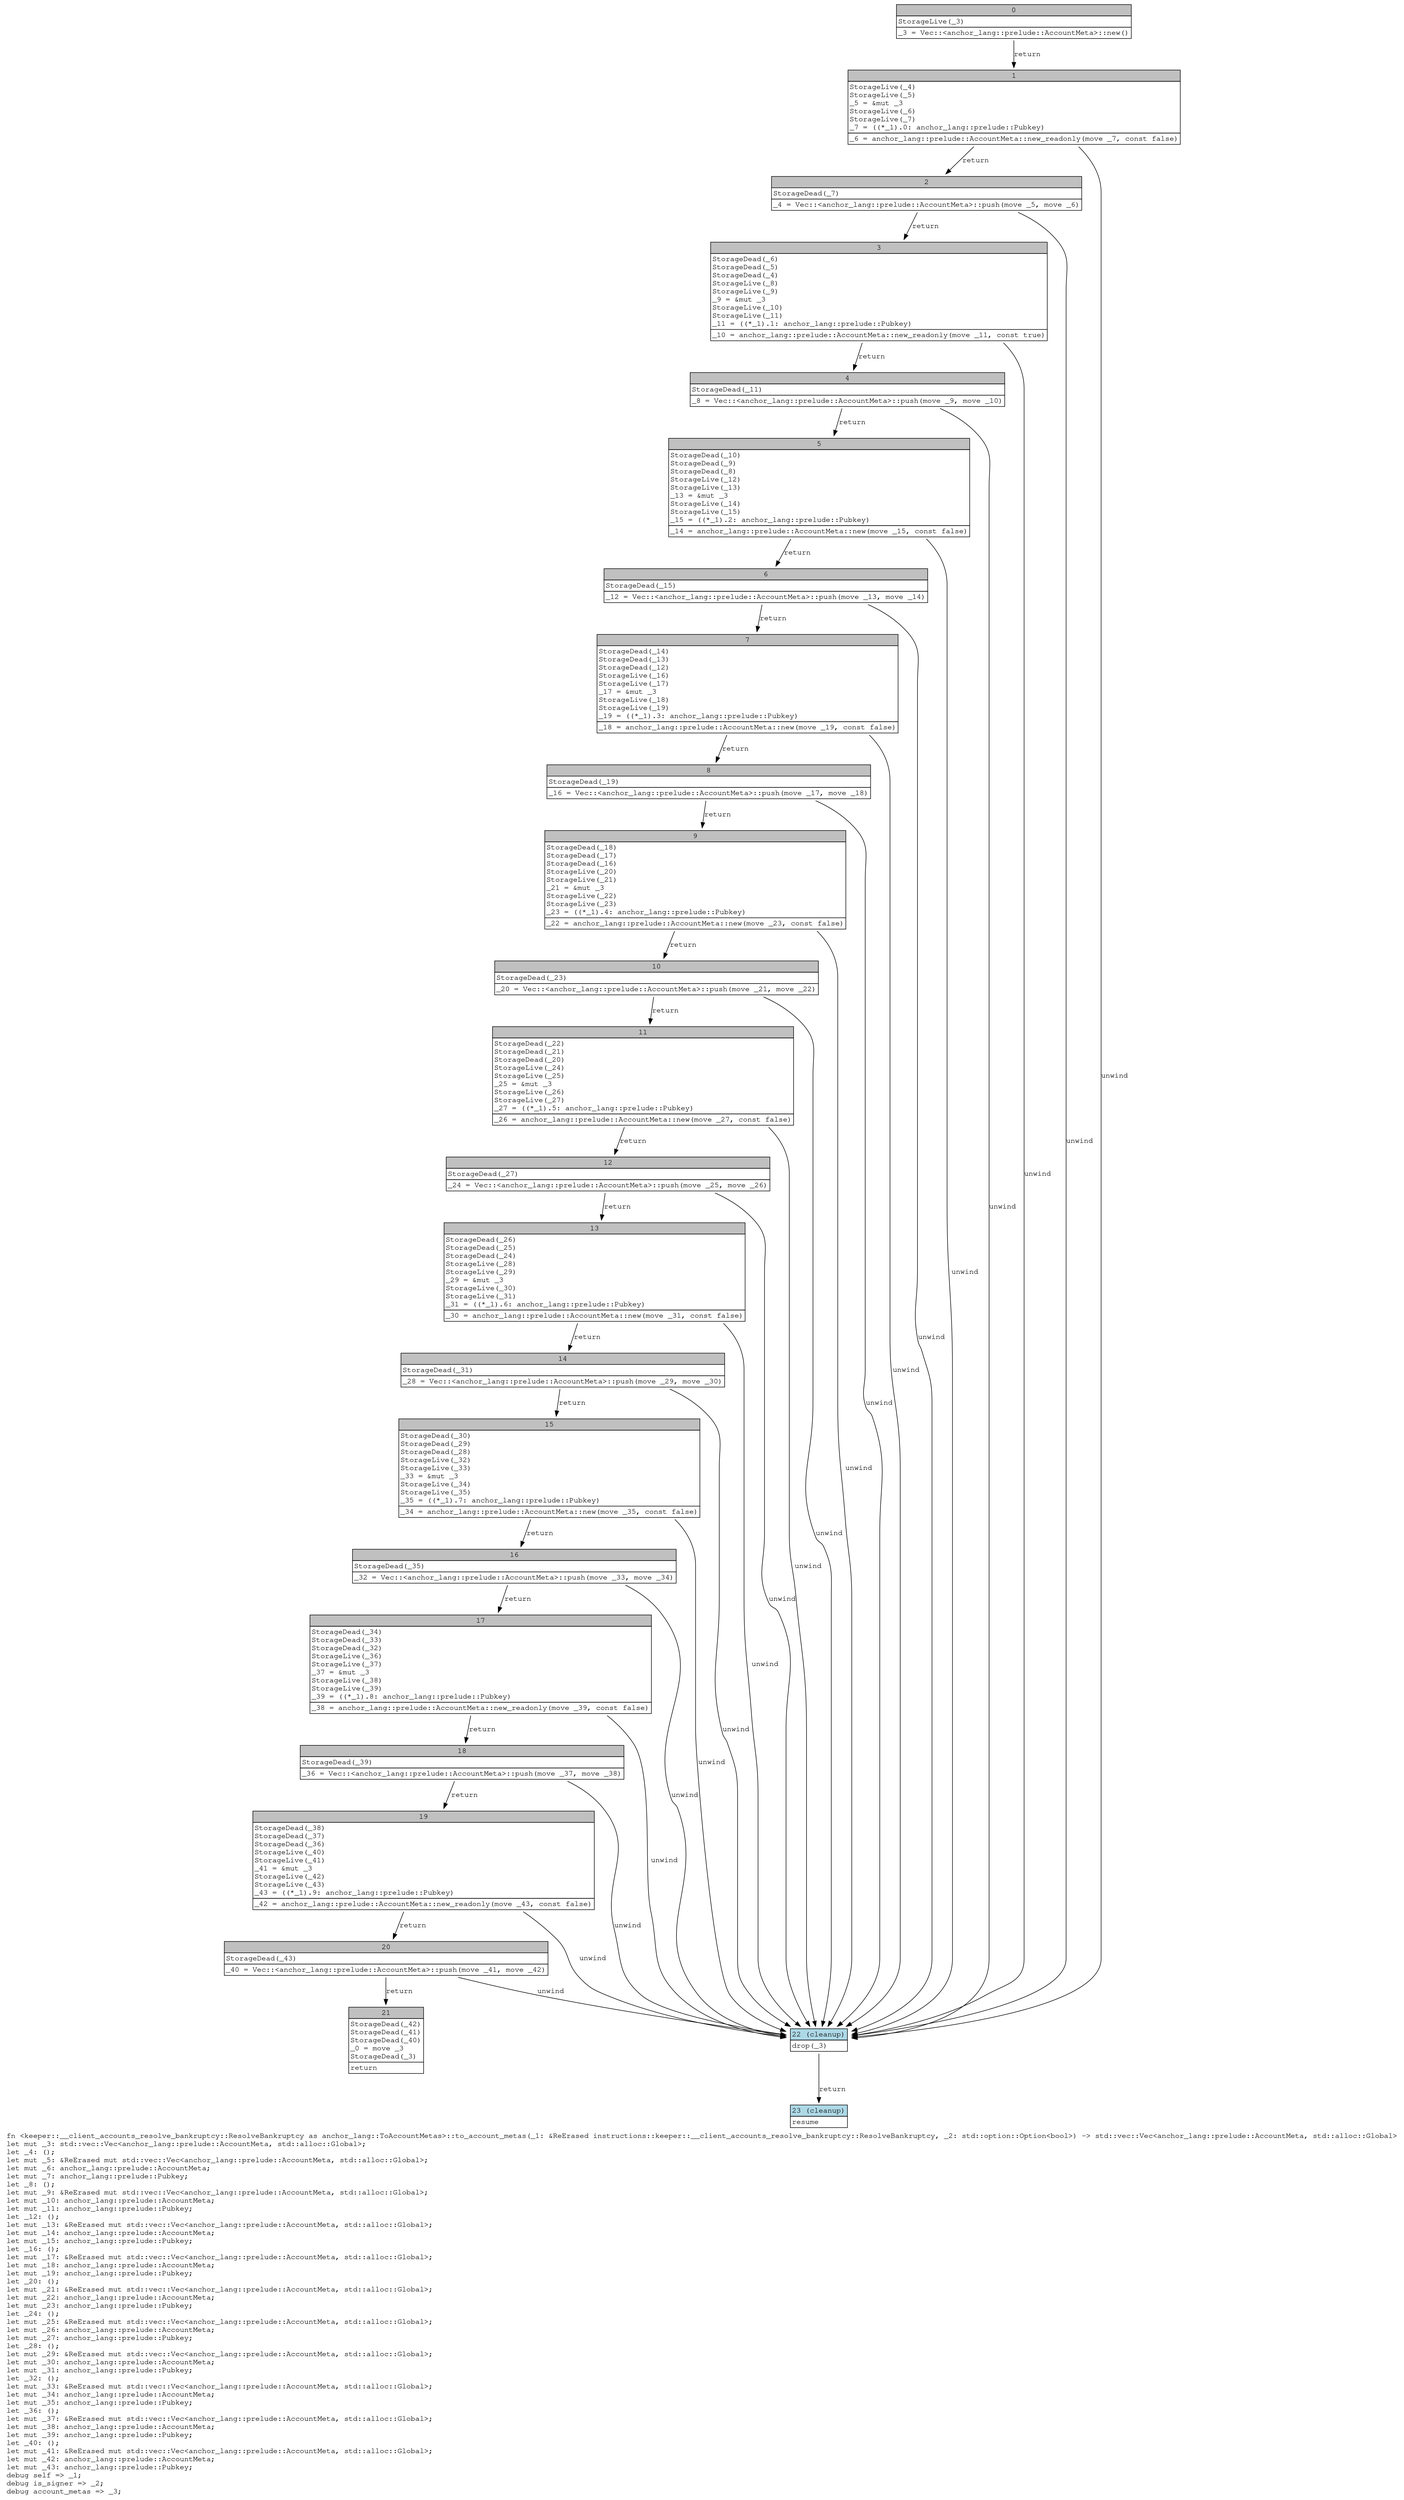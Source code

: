 digraph Mir_0_10525 {
    graph [fontname="Courier, monospace"];
    node [fontname="Courier, monospace"];
    edge [fontname="Courier, monospace"];
    label=<fn &lt;keeper::__client_accounts_resolve_bankruptcy::ResolveBankruptcy as anchor_lang::ToAccountMetas&gt;::to_account_metas(_1: &amp;ReErased instructions::keeper::__client_accounts_resolve_bankruptcy::ResolveBankruptcy, _2: std::option::Option&lt;bool&gt;) -&gt; std::vec::Vec&lt;anchor_lang::prelude::AccountMeta, std::alloc::Global&gt;<br align="left"/>let mut _3: std::vec::Vec&lt;anchor_lang::prelude::AccountMeta, std::alloc::Global&gt;;<br align="left"/>let _4: ();<br align="left"/>let mut _5: &amp;ReErased mut std::vec::Vec&lt;anchor_lang::prelude::AccountMeta, std::alloc::Global&gt;;<br align="left"/>let mut _6: anchor_lang::prelude::AccountMeta;<br align="left"/>let mut _7: anchor_lang::prelude::Pubkey;<br align="left"/>let _8: ();<br align="left"/>let mut _9: &amp;ReErased mut std::vec::Vec&lt;anchor_lang::prelude::AccountMeta, std::alloc::Global&gt;;<br align="left"/>let mut _10: anchor_lang::prelude::AccountMeta;<br align="left"/>let mut _11: anchor_lang::prelude::Pubkey;<br align="left"/>let _12: ();<br align="left"/>let mut _13: &amp;ReErased mut std::vec::Vec&lt;anchor_lang::prelude::AccountMeta, std::alloc::Global&gt;;<br align="left"/>let mut _14: anchor_lang::prelude::AccountMeta;<br align="left"/>let mut _15: anchor_lang::prelude::Pubkey;<br align="left"/>let _16: ();<br align="left"/>let mut _17: &amp;ReErased mut std::vec::Vec&lt;anchor_lang::prelude::AccountMeta, std::alloc::Global&gt;;<br align="left"/>let mut _18: anchor_lang::prelude::AccountMeta;<br align="left"/>let mut _19: anchor_lang::prelude::Pubkey;<br align="left"/>let _20: ();<br align="left"/>let mut _21: &amp;ReErased mut std::vec::Vec&lt;anchor_lang::prelude::AccountMeta, std::alloc::Global&gt;;<br align="left"/>let mut _22: anchor_lang::prelude::AccountMeta;<br align="left"/>let mut _23: anchor_lang::prelude::Pubkey;<br align="left"/>let _24: ();<br align="left"/>let mut _25: &amp;ReErased mut std::vec::Vec&lt;anchor_lang::prelude::AccountMeta, std::alloc::Global&gt;;<br align="left"/>let mut _26: anchor_lang::prelude::AccountMeta;<br align="left"/>let mut _27: anchor_lang::prelude::Pubkey;<br align="left"/>let _28: ();<br align="left"/>let mut _29: &amp;ReErased mut std::vec::Vec&lt;anchor_lang::prelude::AccountMeta, std::alloc::Global&gt;;<br align="left"/>let mut _30: anchor_lang::prelude::AccountMeta;<br align="left"/>let mut _31: anchor_lang::prelude::Pubkey;<br align="left"/>let _32: ();<br align="left"/>let mut _33: &amp;ReErased mut std::vec::Vec&lt;anchor_lang::prelude::AccountMeta, std::alloc::Global&gt;;<br align="left"/>let mut _34: anchor_lang::prelude::AccountMeta;<br align="left"/>let mut _35: anchor_lang::prelude::Pubkey;<br align="left"/>let _36: ();<br align="left"/>let mut _37: &amp;ReErased mut std::vec::Vec&lt;anchor_lang::prelude::AccountMeta, std::alloc::Global&gt;;<br align="left"/>let mut _38: anchor_lang::prelude::AccountMeta;<br align="left"/>let mut _39: anchor_lang::prelude::Pubkey;<br align="left"/>let _40: ();<br align="left"/>let mut _41: &amp;ReErased mut std::vec::Vec&lt;anchor_lang::prelude::AccountMeta, std::alloc::Global&gt;;<br align="left"/>let mut _42: anchor_lang::prelude::AccountMeta;<br align="left"/>let mut _43: anchor_lang::prelude::Pubkey;<br align="left"/>debug self =&gt; _1;<br align="left"/>debug is_signer =&gt; _2;<br align="left"/>debug account_metas =&gt; _3;<br align="left"/>>;
    bb0__0_10525 [shape="none", label=<<table border="0" cellborder="1" cellspacing="0"><tr><td bgcolor="gray" align="center" colspan="1">0</td></tr><tr><td align="left" balign="left">StorageLive(_3)<br/></td></tr><tr><td align="left">_3 = Vec::&lt;anchor_lang::prelude::AccountMeta&gt;::new()</td></tr></table>>];
    bb1__0_10525 [shape="none", label=<<table border="0" cellborder="1" cellspacing="0"><tr><td bgcolor="gray" align="center" colspan="1">1</td></tr><tr><td align="left" balign="left">StorageLive(_4)<br/>StorageLive(_5)<br/>_5 = &amp;mut _3<br/>StorageLive(_6)<br/>StorageLive(_7)<br/>_7 = ((*_1).0: anchor_lang::prelude::Pubkey)<br/></td></tr><tr><td align="left">_6 = anchor_lang::prelude::AccountMeta::new_readonly(move _7, const false)</td></tr></table>>];
    bb2__0_10525 [shape="none", label=<<table border="0" cellborder="1" cellspacing="0"><tr><td bgcolor="gray" align="center" colspan="1">2</td></tr><tr><td align="left" balign="left">StorageDead(_7)<br/></td></tr><tr><td align="left">_4 = Vec::&lt;anchor_lang::prelude::AccountMeta&gt;::push(move _5, move _6)</td></tr></table>>];
    bb3__0_10525 [shape="none", label=<<table border="0" cellborder="1" cellspacing="0"><tr><td bgcolor="gray" align="center" colspan="1">3</td></tr><tr><td align="left" balign="left">StorageDead(_6)<br/>StorageDead(_5)<br/>StorageDead(_4)<br/>StorageLive(_8)<br/>StorageLive(_9)<br/>_9 = &amp;mut _3<br/>StorageLive(_10)<br/>StorageLive(_11)<br/>_11 = ((*_1).1: anchor_lang::prelude::Pubkey)<br/></td></tr><tr><td align="left">_10 = anchor_lang::prelude::AccountMeta::new_readonly(move _11, const true)</td></tr></table>>];
    bb4__0_10525 [shape="none", label=<<table border="0" cellborder="1" cellspacing="0"><tr><td bgcolor="gray" align="center" colspan="1">4</td></tr><tr><td align="left" balign="left">StorageDead(_11)<br/></td></tr><tr><td align="left">_8 = Vec::&lt;anchor_lang::prelude::AccountMeta&gt;::push(move _9, move _10)</td></tr></table>>];
    bb5__0_10525 [shape="none", label=<<table border="0" cellborder="1" cellspacing="0"><tr><td bgcolor="gray" align="center" colspan="1">5</td></tr><tr><td align="left" balign="left">StorageDead(_10)<br/>StorageDead(_9)<br/>StorageDead(_8)<br/>StorageLive(_12)<br/>StorageLive(_13)<br/>_13 = &amp;mut _3<br/>StorageLive(_14)<br/>StorageLive(_15)<br/>_15 = ((*_1).2: anchor_lang::prelude::Pubkey)<br/></td></tr><tr><td align="left">_14 = anchor_lang::prelude::AccountMeta::new(move _15, const false)</td></tr></table>>];
    bb6__0_10525 [shape="none", label=<<table border="0" cellborder="1" cellspacing="0"><tr><td bgcolor="gray" align="center" colspan="1">6</td></tr><tr><td align="left" balign="left">StorageDead(_15)<br/></td></tr><tr><td align="left">_12 = Vec::&lt;anchor_lang::prelude::AccountMeta&gt;::push(move _13, move _14)</td></tr></table>>];
    bb7__0_10525 [shape="none", label=<<table border="0" cellborder="1" cellspacing="0"><tr><td bgcolor="gray" align="center" colspan="1">7</td></tr><tr><td align="left" balign="left">StorageDead(_14)<br/>StorageDead(_13)<br/>StorageDead(_12)<br/>StorageLive(_16)<br/>StorageLive(_17)<br/>_17 = &amp;mut _3<br/>StorageLive(_18)<br/>StorageLive(_19)<br/>_19 = ((*_1).3: anchor_lang::prelude::Pubkey)<br/></td></tr><tr><td align="left">_18 = anchor_lang::prelude::AccountMeta::new(move _19, const false)</td></tr></table>>];
    bb8__0_10525 [shape="none", label=<<table border="0" cellborder="1" cellspacing="0"><tr><td bgcolor="gray" align="center" colspan="1">8</td></tr><tr><td align="left" balign="left">StorageDead(_19)<br/></td></tr><tr><td align="left">_16 = Vec::&lt;anchor_lang::prelude::AccountMeta&gt;::push(move _17, move _18)</td></tr></table>>];
    bb9__0_10525 [shape="none", label=<<table border="0" cellborder="1" cellspacing="0"><tr><td bgcolor="gray" align="center" colspan="1">9</td></tr><tr><td align="left" balign="left">StorageDead(_18)<br/>StorageDead(_17)<br/>StorageDead(_16)<br/>StorageLive(_20)<br/>StorageLive(_21)<br/>_21 = &amp;mut _3<br/>StorageLive(_22)<br/>StorageLive(_23)<br/>_23 = ((*_1).4: anchor_lang::prelude::Pubkey)<br/></td></tr><tr><td align="left">_22 = anchor_lang::prelude::AccountMeta::new(move _23, const false)</td></tr></table>>];
    bb10__0_10525 [shape="none", label=<<table border="0" cellborder="1" cellspacing="0"><tr><td bgcolor="gray" align="center" colspan="1">10</td></tr><tr><td align="left" balign="left">StorageDead(_23)<br/></td></tr><tr><td align="left">_20 = Vec::&lt;anchor_lang::prelude::AccountMeta&gt;::push(move _21, move _22)</td></tr></table>>];
    bb11__0_10525 [shape="none", label=<<table border="0" cellborder="1" cellspacing="0"><tr><td bgcolor="gray" align="center" colspan="1">11</td></tr><tr><td align="left" balign="left">StorageDead(_22)<br/>StorageDead(_21)<br/>StorageDead(_20)<br/>StorageLive(_24)<br/>StorageLive(_25)<br/>_25 = &amp;mut _3<br/>StorageLive(_26)<br/>StorageLive(_27)<br/>_27 = ((*_1).5: anchor_lang::prelude::Pubkey)<br/></td></tr><tr><td align="left">_26 = anchor_lang::prelude::AccountMeta::new(move _27, const false)</td></tr></table>>];
    bb12__0_10525 [shape="none", label=<<table border="0" cellborder="1" cellspacing="0"><tr><td bgcolor="gray" align="center" colspan="1">12</td></tr><tr><td align="left" balign="left">StorageDead(_27)<br/></td></tr><tr><td align="left">_24 = Vec::&lt;anchor_lang::prelude::AccountMeta&gt;::push(move _25, move _26)</td></tr></table>>];
    bb13__0_10525 [shape="none", label=<<table border="0" cellborder="1" cellspacing="0"><tr><td bgcolor="gray" align="center" colspan="1">13</td></tr><tr><td align="left" balign="left">StorageDead(_26)<br/>StorageDead(_25)<br/>StorageDead(_24)<br/>StorageLive(_28)<br/>StorageLive(_29)<br/>_29 = &amp;mut _3<br/>StorageLive(_30)<br/>StorageLive(_31)<br/>_31 = ((*_1).6: anchor_lang::prelude::Pubkey)<br/></td></tr><tr><td align="left">_30 = anchor_lang::prelude::AccountMeta::new(move _31, const false)</td></tr></table>>];
    bb14__0_10525 [shape="none", label=<<table border="0" cellborder="1" cellspacing="0"><tr><td bgcolor="gray" align="center" colspan="1">14</td></tr><tr><td align="left" balign="left">StorageDead(_31)<br/></td></tr><tr><td align="left">_28 = Vec::&lt;anchor_lang::prelude::AccountMeta&gt;::push(move _29, move _30)</td></tr></table>>];
    bb15__0_10525 [shape="none", label=<<table border="0" cellborder="1" cellspacing="0"><tr><td bgcolor="gray" align="center" colspan="1">15</td></tr><tr><td align="left" balign="left">StorageDead(_30)<br/>StorageDead(_29)<br/>StorageDead(_28)<br/>StorageLive(_32)<br/>StorageLive(_33)<br/>_33 = &amp;mut _3<br/>StorageLive(_34)<br/>StorageLive(_35)<br/>_35 = ((*_1).7: anchor_lang::prelude::Pubkey)<br/></td></tr><tr><td align="left">_34 = anchor_lang::prelude::AccountMeta::new(move _35, const false)</td></tr></table>>];
    bb16__0_10525 [shape="none", label=<<table border="0" cellborder="1" cellspacing="0"><tr><td bgcolor="gray" align="center" colspan="1">16</td></tr><tr><td align="left" balign="left">StorageDead(_35)<br/></td></tr><tr><td align="left">_32 = Vec::&lt;anchor_lang::prelude::AccountMeta&gt;::push(move _33, move _34)</td></tr></table>>];
    bb17__0_10525 [shape="none", label=<<table border="0" cellborder="1" cellspacing="0"><tr><td bgcolor="gray" align="center" colspan="1">17</td></tr><tr><td align="left" balign="left">StorageDead(_34)<br/>StorageDead(_33)<br/>StorageDead(_32)<br/>StorageLive(_36)<br/>StorageLive(_37)<br/>_37 = &amp;mut _3<br/>StorageLive(_38)<br/>StorageLive(_39)<br/>_39 = ((*_1).8: anchor_lang::prelude::Pubkey)<br/></td></tr><tr><td align="left">_38 = anchor_lang::prelude::AccountMeta::new_readonly(move _39, const false)</td></tr></table>>];
    bb18__0_10525 [shape="none", label=<<table border="0" cellborder="1" cellspacing="0"><tr><td bgcolor="gray" align="center" colspan="1">18</td></tr><tr><td align="left" balign="left">StorageDead(_39)<br/></td></tr><tr><td align="left">_36 = Vec::&lt;anchor_lang::prelude::AccountMeta&gt;::push(move _37, move _38)</td></tr></table>>];
    bb19__0_10525 [shape="none", label=<<table border="0" cellborder="1" cellspacing="0"><tr><td bgcolor="gray" align="center" colspan="1">19</td></tr><tr><td align="left" balign="left">StorageDead(_38)<br/>StorageDead(_37)<br/>StorageDead(_36)<br/>StorageLive(_40)<br/>StorageLive(_41)<br/>_41 = &amp;mut _3<br/>StorageLive(_42)<br/>StorageLive(_43)<br/>_43 = ((*_1).9: anchor_lang::prelude::Pubkey)<br/></td></tr><tr><td align="left">_42 = anchor_lang::prelude::AccountMeta::new_readonly(move _43, const false)</td></tr></table>>];
    bb20__0_10525 [shape="none", label=<<table border="0" cellborder="1" cellspacing="0"><tr><td bgcolor="gray" align="center" colspan="1">20</td></tr><tr><td align="left" balign="left">StorageDead(_43)<br/></td></tr><tr><td align="left">_40 = Vec::&lt;anchor_lang::prelude::AccountMeta&gt;::push(move _41, move _42)</td></tr></table>>];
    bb21__0_10525 [shape="none", label=<<table border="0" cellborder="1" cellspacing="0"><tr><td bgcolor="gray" align="center" colspan="1">21</td></tr><tr><td align="left" balign="left">StorageDead(_42)<br/>StorageDead(_41)<br/>StorageDead(_40)<br/>_0 = move _3<br/>StorageDead(_3)<br/></td></tr><tr><td align="left">return</td></tr></table>>];
    bb22__0_10525 [shape="none", label=<<table border="0" cellborder="1" cellspacing="0"><tr><td bgcolor="lightblue" align="center" colspan="1">22 (cleanup)</td></tr><tr><td align="left">drop(_3)</td></tr></table>>];
    bb23__0_10525 [shape="none", label=<<table border="0" cellborder="1" cellspacing="0"><tr><td bgcolor="lightblue" align="center" colspan="1">23 (cleanup)</td></tr><tr><td align="left">resume</td></tr></table>>];
    bb0__0_10525 -> bb1__0_10525 [label="return"];
    bb1__0_10525 -> bb2__0_10525 [label="return"];
    bb1__0_10525 -> bb22__0_10525 [label="unwind"];
    bb2__0_10525 -> bb3__0_10525 [label="return"];
    bb2__0_10525 -> bb22__0_10525 [label="unwind"];
    bb3__0_10525 -> bb4__0_10525 [label="return"];
    bb3__0_10525 -> bb22__0_10525 [label="unwind"];
    bb4__0_10525 -> bb5__0_10525 [label="return"];
    bb4__0_10525 -> bb22__0_10525 [label="unwind"];
    bb5__0_10525 -> bb6__0_10525 [label="return"];
    bb5__0_10525 -> bb22__0_10525 [label="unwind"];
    bb6__0_10525 -> bb7__0_10525 [label="return"];
    bb6__0_10525 -> bb22__0_10525 [label="unwind"];
    bb7__0_10525 -> bb8__0_10525 [label="return"];
    bb7__0_10525 -> bb22__0_10525 [label="unwind"];
    bb8__0_10525 -> bb9__0_10525 [label="return"];
    bb8__0_10525 -> bb22__0_10525 [label="unwind"];
    bb9__0_10525 -> bb10__0_10525 [label="return"];
    bb9__0_10525 -> bb22__0_10525 [label="unwind"];
    bb10__0_10525 -> bb11__0_10525 [label="return"];
    bb10__0_10525 -> bb22__0_10525 [label="unwind"];
    bb11__0_10525 -> bb12__0_10525 [label="return"];
    bb11__0_10525 -> bb22__0_10525 [label="unwind"];
    bb12__0_10525 -> bb13__0_10525 [label="return"];
    bb12__0_10525 -> bb22__0_10525 [label="unwind"];
    bb13__0_10525 -> bb14__0_10525 [label="return"];
    bb13__0_10525 -> bb22__0_10525 [label="unwind"];
    bb14__0_10525 -> bb15__0_10525 [label="return"];
    bb14__0_10525 -> bb22__0_10525 [label="unwind"];
    bb15__0_10525 -> bb16__0_10525 [label="return"];
    bb15__0_10525 -> bb22__0_10525 [label="unwind"];
    bb16__0_10525 -> bb17__0_10525 [label="return"];
    bb16__0_10525 -> bb22__0_10525 [label="unwind"];
    bb17__0_10525 -> bb18__0_10525 [label="return"];
    bb17__0_10525 -> bb22__0_10525 [label="unwind"];
    bb18__0_10525 -> bb19__0_10525 [label="return"];
    bb18__0_10525 -> bb22__0_10525 [label="unwind"];
    bb19__0_10525 -> bb20__0_10525 [label="return"];
    bb19__0_10525 -> bb22__0_10525 [label="unwind"];
    bb20__0_10525 -> bb21__0_10525 [label="return"];
    bb20__0_10525 -> bb22__0_10525 [label="unwind"];
    bb22__0_10525 -> bb23__0_10525 [label="return"];
}
